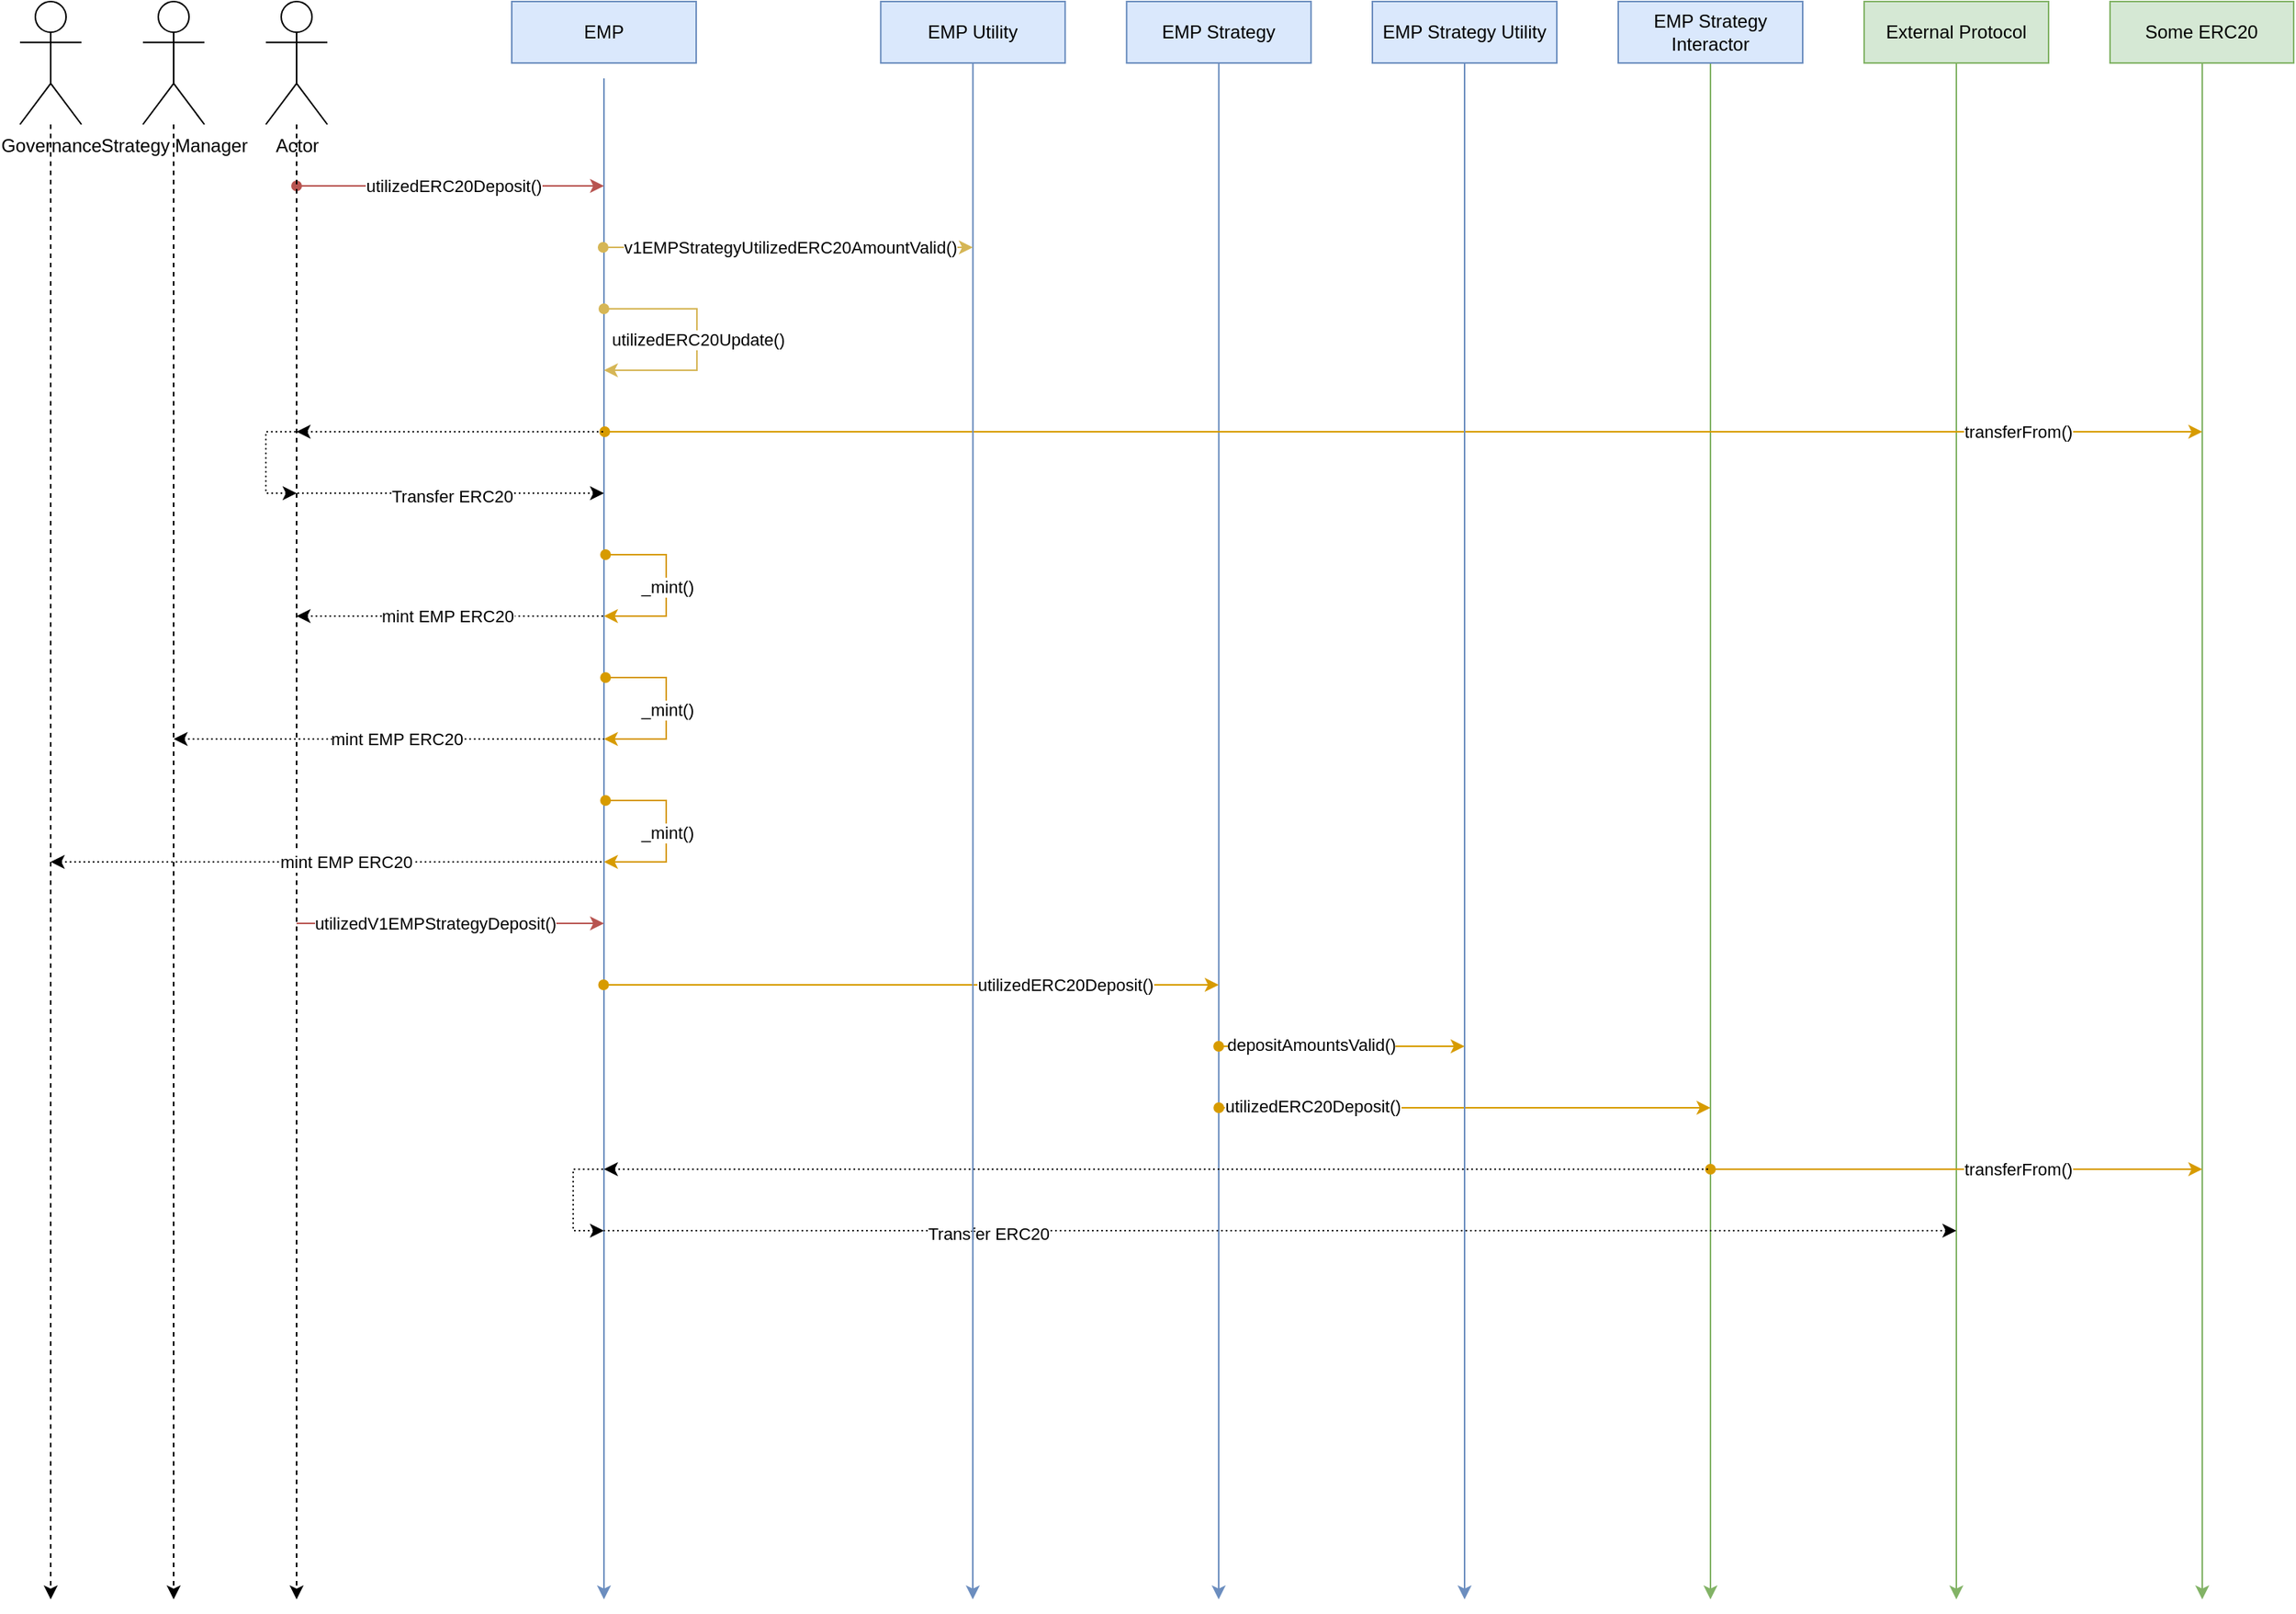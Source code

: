 <mxfile version="24.8.3">
  <diagram name="Page-1" id="pazCaoZUeLf8iRMA3fpz">
    <mxGraphModel dx="2390" dy="1300" grid="1" gridSize="10" guides="0" tooltips="1" connect="1" arrows="1" fold="1" page="1" pageScale="1" pageWidth="850" pageHeight="1100" math="0" shadow="0">
      <root>
        <mxCell id="0" />
        <mxCell id="1" parent="0" />
        <mxCell id="fR324A7tiwtD0hRDOKzB-23" style="edgeStyle=orthogonalEdgeStyle;rounded=0;orthogonalLoop=1;jettySize=auto;html=1;exitX=0.5;exitY=1;exitDx=0;exitDy=0;fillColor=#dae8fc;strokeColor=#6c8ebf;" parent="1" edge="1">
          <mxGeometry relative="1" as="geometry">
            <mxPoint x="420" y="1080" as="targetPoint" />
            <mxPoint x="420" y="90" as="sourcePoint" />
            <Array as="points">
              <mxPoint x="420" y="540" />
              <mxPoint x="420" y="540" />
            </Array>
          </mxGeometry>
        </mxCell>
        <mxCell id="fR324A7tiwtD0hRDOKzB-1" value="EMP" style="rounded=0;whiteSpace=wrap;html=1;fillColor=#dae8fc;strokeColor=#6c8ebf;" parent="1" vertex="1">
          <mxGeometry x="360" y="40" width="120" height="40" as="geometry" />
        </mxCell>
        <mxCell id="fR324A7tiwtD0hRDOKzB-42" style="edgeStyle=orthogonalEdgeStyle;rounded=0;orthogonalLoop=1;jettySize=auto;html=1;fillColor=#dae8fc;strokeColor=#6c8ebf;" parent="1" source="fR324A7tiwtD0hRDOKzB-2" edge="1">
          <mxGeometry relative="1" as="geometry">
            <mxPoint x="820" y="1080" as="targetPoint" />
            <mxPoint x="820.129" y="160" as="sourcePoint" />
          </mxGeometry>
        </mxCell>
        <mxCell id="fR324A7tiwtD0hRDOKzB-2" value="EMP Strategy" style="rounded=0;whiteSpace=wrap;html=1;fillColor=#dae8fc;strokeColor=#6c8ebf;" parent="1" vertex="1">
          <mxGeometry x="760.1" y="40" width="120" height="40" as="geometry" />
        </mxCell>
        <mxCell id="fR324A7tiwtD0hRDOKzB-48" style="edgeStyle=orthogonalEdgeStyle;rounded=0;orthogonalLoop=1;jettySize=auto;html=1;fillColor=#d5e8d4;strokeColor=#82b366;" parent="1" source="fR324A7tiwtD0hRDOKzB-3" edge="1">
          <mxGeometry relative="1" as="geometry">
            <mxPoint x="1140" y="1080" as="targetPoint" />
            <mxPoint x="1139.966" y="120" as="sourcePoint" />
            <Array as="points" />
          </mxGeometry>
        </mxCell>
        <mxCell id="fR324A7tiwtD0hRDOKzB-3" value="EMP Strategy Interactor" style="rounded=0;whiteSpace=wrap;html=1;fillColor=#dae8fc;strokeColor=#6c8ebf;" parent="1" vertex="1">
          <mxGeometry x="1080" y="40" width="120" height="40" as="geometry" />
        </mxCell>
        <mxCell id="fR324A7tiwtD0hRDOKzB-49" style="edgeStyle=orthogonalEdgeStyle;rounded=0;orthogonalLoop=1;jettySize=auto;html=1;fillColor=#d5e8d4;strokeColor=#82b366;" parent="1" source="fR324A7tiwtD0hRDOKzB-8" edge="1">
          <mxGeometry relative="1" as="geometry">
            <mxPoint x="1300" y="1080" as="targetPoint" />
          </mxGeometry>
        </mxCell>
        <mxCell id="fR324A7tiwtD0hRDOKzB-8" value="External Protocol" style="rounded=0;whiteSpace=wrap;html=1;fillColor=#d5e8d4;strokeColor=#82b366;" parent="1" vertex="1">
          <mxGeometry x="1240" y="40" width="120" height="40" as="geometry" />
        </mxCell>
        <mxCell id="fR324A7tiwtD0hRDOKzB-19" style="edgeStyle=orthogonalEdgeStyle;rounded=0;orthogonalLoop=1;jettySize=auto;html=1;endArrow=classic;endFill=1;fillColor=#f8cecc;strokeColor=#b85450;startArrow=oval;startFill=1;" parent="1" edge="1">
          <mxGeometry relative="1" as="geometry">
            <mxPoint x="420" y="160" as="targetPoint" />
            <mxPoint x="220" y="160" as="sourcePoint" />
          </mxGeometry>
        </mxCell>
        <mxCell id="fR324A7tiwtD0hRDOKzB-20" value="utilizedERC20Deposit()" style="edgeLabel;html=1;align=center;verticalAlign=middle;resizable=0;points=[];" parent="fR324A7tiwtD0hRDOKzB-19" vertex="1" connectable="0">
          <mxGeometry x="0.175" y="1" relative="1" as="geometry">
            <mxPoint x="-16" y="1" as="offset" />
          </mxGeometry>
        </mxCell>
        <mxCell id="fR324A7tiwtD0hRDOKzB-25" style="edgeStyle=orthogonalEdgeStyle;rounded=0;orthogonalLoop=1;jettySize=auto;html=1;dashed=1;" parent="1" source="fR324A7tiwtD0hRDOKzB-15" edge="1">
          <mxGeometry relative="1" as="geometry">
            <mxPoint x="220" y="1080" as="targetPoint" />
            <mxPoint x="220.034" y="240" as="sourcePoint" />
            <Array as="points" />
          </mxGeometry>
        </mxCell>
        <mxCell id="fR324A7tiwtD0hRDOKzB-15" value="Actor" style="shape=umlActor;verticalLabelPosition=bottom;verticalAlign=top;html=1;outlineConnect=0;" parent="1" vertex="1">
          <mxGeometry x="200" y="40" width="40" height="80" as="geometry" />
        </mxCell>
        <mxCell id="fR324A7tiwtD0hRDOKzB-24" style="edgeStyle=orthogonalEdgeStyle;rounded=0;orthogonalLoop=1;jettySize=auto;html=1;fillColor=#d5e8d4;strokeColor=#82b366;exitX=0.502;exitY=0.5;exitDx=0;exitDy=0;exitPerimeter=0;" parent="1" source="fR324A7tiwtD0hRDOKzB-18" edge="1">
          <mxGeometry relative="1" as="geometry">
            <mxPoint x="1460" y="1080" as="targetPoint" />
            <mxPoint x="799.759" y="200" as="sourcePoint" />
            <Array as="points">
              <mxPoint x="1460.0" y="640" />
            </Array>
          </mxGeometry>
        </mxCell>
        <mxCell id="fR324A7tiwtD0hRDOKzB-18" value="Some ERC20" style="rounded=0;whiteSpace=wrap;html=1;fillColor=#d5e8d4;strokeColor=#82b366;" parent="1" vertex="1">
          <mxGeometry x="1400.0" y="40" width="119.49" height="40" as="geometry" />
        </mxCell>
        <mxCell id="fR324A7tiwtD0hRDOKzB-26" style="edgeStyle=orthogonalEdgeStyle;rounded=0;orthogonalLoop=1;jettySize=auto;html=1;endArrow=classic;endFill=1;fillColor=#fff2cc;strokeColor=#d6b656;startArrow=oval;startFill=1;" parent="1" edge="1">
          <mxGeometry relative="1" as="geometry">
            <mxPoint x="420" y="280" as="targetPoint" />
            <mxPoint x="420" y="240" as="sourcePoint" />
            <Array as="points">
              <mxPoint x="480.51" y="240" />
              <mxPoint x="480.51" y="280" />
            </Array>
          </mxGeometry>
        </mxCell>
        <mxCell id="fR324A7tiwtD0hRDOKzB-31" value="utilizedERC20Update()" style="edgeLabel;html=1;align=center;verticalAlign=middle;resizable=0;points=[];" parent="fR324A7tiwtD0hRDOKzB-26" vertex="1" connectable="0">
          <mxGeometry y="-2" relative="1" as="geometry">
            <mxPoint x="2" as="offset" />
          </mxGeometry>
        </mxCell>
        <mxCell id="fR324A7tiwtD0hRDOKzB-29" style="edgeStyle=orthogonalEdgeStyle;rounded=0;orthogonalLoop=1;jettySize=auto;html=1;endArrow=classic;endFill=1;fillColor=#ffe6cc;strokeColor=#d79b00;startArrow=oval;startFill=1;" parent="1" edge="1">
          <mxGeometry relative="1" as="geometry">
            <mxPoint x="1460" y="320" as="targetPoint" />
            <mxPoint x="420.51" y="320" as="sourcePoint" />
            <Array as="points">
              <mxPoint x="1240" y="320" />
            </Array>
          </mxGeometry>
        </mxCell>
        <mxCell id="fR324A7tiwtD0hRDOKzB-30" value="transferFrom()" style="edgeLabel;html=1;align=center;verticalAlign=middle;resizable=0;points=[];" parent="fR324A7tiwtD0hRDOKzB-29" vertex="1" connectable="0">
          <mxGeometry x="0.175" y="1" relative="1" as="geometry">
            <mxPoint x="309" y="1" as="offset" />
          </mxGeometry>
        </mxCell>
        <mxCell id="fR324A7tiwtD0hRDOKzB-34" style="edgeStyle=orthogonalEdgeStyle;rounded=0;orthogonalLoop=1;jettySize=auto;html=1;endArrow=classic;endFill=1;fillColor=#ffe6cc;strokeColor=#d79b00;startArrow=oval;startFill=1;" parent="1" edge="1">
          <mxGeometry relative="1" as="geometry">
            <mxPoint x="420" y="440" as="targetPoint" />
            <mxPoint x="421.04" y="400" as="sourcePoint" />
            <Array as="points">
              <mxPoint x="460.51" y="400" />
              <mxPoint x="460.51" y="440" />
            </Array>
          </mxGeometry>
        </mxCell>
        <mxCell id="fR324A7tiwtD0hRDOKzB-35" value="_mint()" style="edgeLabel;html=1;align=center;verticalAlign=middle;resizable=0;points=[];" parent="fR324A7tiwtD0hRDOKzB-34" vertex="1" connectable="0">
          <mxGeometry y="-2" relative="1" as="geometry">
            <mxPoint x="2" as="offset" />
          </mxGeometry>
        </mxCell>
        <mxCell id="fR324A7tiwtD0hRDOKzB-36" style="edgeStyle=orthogonalEdgeStyle;rounded=0;orthogonalLoop=1;jettySize=auto;html=1;endArrow=none;endFill=0;startArrow=classic;startFill=1;dashed=1;dashPattern=1 2;" parent="1" edge="1">
          <mxGeometry relative="1" as="geometry">
            <mxPoint x="420" y="440" as="targetPoint" />
            <mxPoint x="220" y="440" as="sourcePoint" />
          </mxGeometry>
        </mxCell>
        <mxCell id="fR324A7tiwtD0hRDOKzB-37" value="mint EMP ERC20" style="edgeLabel;html=1;align=center;verticalAlign=middle;resizable=0;points=[];" parent="fR324A7tiwtD0hRDOKzB-36" vertex="1" connectable="0">
          <mxGeometry x="0.175" y="1" relative="1" as="geometry">
            <mxPoint x="-20" y="1" as="offset" />
          </mxGeometry>
        </mxCell>
        <mxCell id="fR324A7tiwtD0hRDOKzB-38" style="edgeStyle=orthogonalEdgeStyle;rounded=0;orthogonalLoop=1;jettySize=auto;html=1;endArrow=none;endFill=0;startArrow=classic;startFill=1;dashed=1;dashPattern=1 2;" parent="1" edge="1">
          <mxGeometry relative="1" as="geometry">
            <mxPoint x="220" y="360" as="targetPoint" />
            <mxPoint x="420" y="360" as="sourcePoint" />
          </mxGeometry>
        </mxCell>
        <mxCell id="fR324A7tiwtD0hRDOKzB-39" value="Transfer ERC20" style="edgeLabel;html=1;align=center;verticalAlign=middle;resizable=0;points=[];" parent="fR324A7tiwtD0hRDOKzB-38" vertex="1" connectable="0">
          <mxGeometry x="0.175" y="1" relative="1" as="geometry">
            <mxPoint x="18" y="1" as="offset" />
          </mxGeometry>
        </mxCell>
        <mxCell id="fR324A7tiwtD0hRDOKzB-40" value="utilizedV1EMPStrategyDeposit()" style="edgeStyle=none;orthogonalLoop=1;jettySize=auto;html=1;rounded=0;fillColor=#f8cecc;strokeColor=#b85450;" parent="1" edge="1">
          <mxGeometry x="-0.1" width="100" relative="1" as="geometry">
            <mxPoint x="220" y="640" as="sourcePoint" />
            <mxPoint x="420" y="640" as="targetPoint" />
            <Array as="points" />
            <mxPoint as="offset" />
          </mxGeometry>
        </mxCell>
        <mxCell id="fR324A7tiwtD0hRDOKzB-43" style="edgeStyle=orthogonalEdgeStyle;rounded=0;orthogonalLoop=1;jettySize=auto;html=1;endArrow=classic;endFill=1;fillColor=#ffe6cc;strokeColor=#d79b00;startArrow=oval;startFill=1;" parent="1" edge="1">
          <mxGeometry relative="1" as="geometry">
            <mxPoint x="820" y="680" as="targetPoint" />
            <mxPoint x="419.75" y="680" as="sourcePoint" />
          </mxGeometry>
        </mxCell>
        <mxCell id="fR324A7tiwtD0hRDOKzB-44" value="utilizedERC20Deposit()" style="edgeLabel;html=1;align=center;verticalAlign=middle;resizable=0;points=[];" parent="fR324A7tiwtD0hRDOKzB-43" vertex="1" connectable="0">
          <mxGeometry x="0.175" y="1" relative="1" as="geometry">
            <mxPoint x="65" y="1" as="offset" />
          </mxGeometry>
        </mxCell>
        <mxCell id="fR324A7tiwtD0hRDOKzB-45" style="edgeStyle=orthogonalEdgeStyle;rounded=0;orthogonalLoop=1;jettySize=auto;html=1;endArrow=classic;endFill=1;fillColor=#ffe6cc;strokeColor=#d79b00;startArrow=oval;startFill=1;" parent="1" edge="1">
          <mxGeometry relative="1" as="geometry">
            <mxPoint x="1140" y="760" as="targetPoint" />
            <mxPoint x="820.1" y="760" as="sourcePoint" />
          </mxGeometry>
        </mxCell>
        <mxCell id="fR324A7tiwtD0hRDOKzB-47" value="utilizedERC20Deposit()" style="edgeLabel;html=1;align=center;verticalAlign=middle;resizable=0;points=[];" parent="fR324A7tiwtD0hRDOKzB-45" vertex="1" connectable="0">
          <mxGeometry x="-0.385" y="1" relative="1" as="geometry">
            <mxPoint x="-38" as="offset" />
          </mxGeometry>
        </mxCell>
        <mxCell id="fR324A7tiwtD0hRDOKzB-50" style="edgeStyle=orthogonalEdgeStyle;rounded=0;orthogonalLoop=1;jettySize=auto;html=1;endArrow=none;endFill=0;startArrow=classic;startFill=1;dashed=1;dashPattern=1 2;" parent="1" edge="1">
          <mxGeometry relative="1" as="geometry">
            <mxPoint x="420" y="840" as="targetPoint" />
            <mxPoint x="1300" y="840" as="sourcePoint" />
          </mxGeometry>
        </mxCell>
        <mxCell id="fR324A7tiwtD0hRDOKzB-51" value="Transfer ERC20" style="edgeLabel;html=1;align=center;verticalAlign=middle;resizable=0;points=[];" parent="fR324A7tiwtD0hRDOKzB-50" vertex="1" connectable="0">
          <mxGeometry x="0.175" y="1" relative="1" as="geometry">
            <mxPoint x="-113" y="1" as="offset" />
          </mxGeometry>
        </mxCell>
        <mxCell id="fR324A7tiwtD0hRDOKzB-52" style="edgeStyle=orthogonalEdgeStyle;rounded=0;orthogonalLoop=1;jettySize=auto;html=1;endArrow=classic;endFill=1;fillColor=#ffe6cc;strokeColor=#d79b00;startArrow=oval;startFill=1;" parent="1" edge="1">
          <mxGeometry relative="1" as="geometry">
            <mxPoint x="1460.0" y="800" as="targetPoint" />
            <mxPoint x="1140" y="800" as="sourcePoint" />
            <Array as="points">
              <mxPoint x="1370.0" y="800" />
            </Array>
          </mxGeometry>
        </mxCell>
        <mxCell id="fR324A7tiwtD0hRDOKzB-53" value="transferFrom()" style="edgeLabel;html=1;align=center;verticalAlign=middle;resizable=0;points=[];" parent="fR324A7tiwtD0hRDOKzB-52" vertex="1" connectable="0">
          <mxGeometry x="0.175" y="1" relative="1" as="geometry">
            <mxPoint x="12" y="1" as="offset" />
          </mxGeometry>
        </mxCell>
        <mxCell id="fR324A7tiwtD0hRDOKzB-54" style="edgeStyle=orthogonalEdgeStyle;rounded=0;orthogonalLoop=1;jettySize=auto;html=1;endArrow=none;endFill=0;startArrow=classic;startFill=1;dashed=1;dashPattern=1 2;" parent="1" edge="1">
          <mxGeometry relative="1" as="geometry">
            <mxPoint x="420" y="320" as="targetPoint" />
            <mxPoint x="220" y="320" as="sourcePoint" />
          </mxGeometry>
        </mxCell>
        <mxCell id="fR324A7tiwtD0hRDOKzB-56" style="edgeStyle=orthogonalEdgeStyle;rounded=0;orthogonalLoop=1;jettySize=auto;html=1;endArrow=none;endFill=0;startArrow=classic;startFill=1;dashed=1;dashPattern=1 2;" parent="1" edge="1">
          <mxGeometry relative="1" as="geometry">
            <mxPoint x="220" y="320" as="targetPoint" />
            <mxPoint x="220" y="360" as="sourcePoint" />
            <Array as="points">
              <mxPoint x="200" y="360" />
              <mxPoint x="200" y="320" />
            </Array>
          </mxGeometry>
        </mxCell>
        <mxCell id="fR324A7tiwtD0hRDOKzB-57" style="edgeStyle=orthogonalEdgeStyle;rounded=0;orthogonalLoop=1;jettySize=auto;html=1;endArrow=none;endFill=0;startArrow=classic;startFill=1;dashed=1;dashPattern=1 2;" parent="1" edge="1">
          <mxGeometry relative="1" as="geometry">
            <mxPoint x="419.96" y="800" as="targetPoint" />
            <mxPoint x="419.96" y="840" as="sourcePoint" />
            <Array as="points">
              <mxPoint x="399.96" y="840" />
              <mxPoint x="399.96" y="800" />
            </Array>
          </mxGeometry>
        </mxCell>
        <mxCell id="fR324A7tiwtD0hRDOKzB-58" style="edgeStyle=orthogonalEdgeStyle;rounded=0;orthogonalLoop=1;jettySize=auto;html=1;endArrow=none;endFill=0;startArrow=classic;startFill=1;dashed=1;dashPattern=1 2;" parent="1" edge="1">
          <mxGeometry relative="1" as="geometry">
            <mxPoint x="1140" y="800" as="targetPoint" />
            <mxPoint x="420" y="800" as="sourcePoint" />
          </mxGeometry>
        </mxCell>
        <mxCell id="dY4Isz8nKz-BvBwB_T4C-2" style="edgeStyle=orthogonalEdgeStyle;rounded=0;orthogonalLoop=1;jettySize=auto;html=1;exitX=0.5;exitY=1;exitDx=0;exitDy=0;fillColor=#dae8fc;strokeColor=#6c8ebf;" edge="1" parent="1" source="dY4Isz8nKz-BvBwB_T4C-1">
          <mxGeometry relative="1" as="geometry">
            <mxPoint x="660" y="1080" as="targetPoint" />
          </mxGeometry>
        </mxCell>
        <mxCell id="dY4Isz8nKz-BvBwB_T4C-1" value="EMP Utility" style="rounded=0;whiteSpace=wrap;html=1;fillColor=#dae8fc;strokeColor=#6c8ebf;" vertex="1" parent="1">
          <mxGeometry x="600.1" y="40" width="120" height="40" as="geometry" />
        </mxCell>
        <mxCell id="dY4Isz8nKz-BvBwB_T4C-3" style="edgeStyle=orthogonalEdgeStyle;rounded=0;orthogonalLoop=1;jettySize=auto;html=1;endArrow=classic;endFill=1;fillColor=#fff2cc;strokeColor=#d6b656;startArrow=oval;startFill=1;" edge="1" parent="1">
          <mxGeometry relative="1" as="geometry">
            <mxPoint x="660" y="200" as="targetPoint" />
            <mxPoint x="419.48" y="200" as="sourcePoint" />
            <Array as="points">
              <mxPoint x="530" y="200" />
              <mxPoint x="530" y="200" />
            </Array>
          </mxGeometry>
        </mxCell>
        <mxCell id="dY4Isz8nKz-BvBwB_T4C-4" value="v1EMPStrategyUtilizedERC20AmountValid()" style="edgeLabel;html=1;align=center;verticalAlign=middle;resizable=0;points=[];" vertex="1" connectable="0" parent="dY4Isz8nKz-BvBwB_T4C-3">
          <mxGeometry y="-2" relative="1" as="geometry">
            <mxPoint x="1" y="-2" as="offset" />
          </mxGeometry>
        </mxCell>
        <mxCell id="dY4Isz8nKz-BvBwB_T4C-24" style="edgeStyle=orthogonalEdgeStyle;rounded=0;orthogonalLoop=1;jettySize=auto;html=1;fillColor=#dae8fc;strokeColor=#6c8ebf;" edge="1" parent="1" source="dY4Isz8nKz-BvBwB_T4C-23">
          <mxGeometry relative="1" as="geometry">
            <mxPoint x="980" y="1080" as="targetPoint" />
          </mxGeometry>
        </mxCell>
        <mxCell id="dY4Isz8nKz-BvBwB_T4C-23" value="EMP Strategy Utility" style="rounded=0;whiteSpace=wrap;html=1;fillColor=#dae8fc;strokeColor=#6c8ebf;" vertex="1" parent="1">
          <mxGeometry x="920.0" y="40" width="120" height="40" as="geometry" />
        </mxCell>
        <mxCell id="dY4Isz8nKz-BvBwB_T4C-25" style="edgeStyle=orthogonalEdgeStyle;rounded=0;orthogonalLoop=1;jettySize=auto;html=1;endArrow=classic;endFill=1;fillColor=#ffe6cc;strokeColor=#d79b00;startArrow=oval;startFill=1;" edge="1" parent="1">
          <mxGeometry relative="1" as="geometry">
            <mxPoint x="980" y="720" as="targetPoint" />
            <mxPoint x="820.0" y="720" as="sourcePoint" />
          </mxGeometry>
        </mxCell>
        <mxCell id="dY4Isz8nKz-BvBwB_T4C-26" value="depositAmountsValid()" style="edgeLabel;html=1;align=center;verticalAlign=middle;resizable=0;points=[];" vertex="1" connectable="0" parent="dY4Isz8nKz-BvBwB_T4C-25">
          <mxGeometry x="-0.385" y="1" relative="1" as="geometry">
            <mxPoint x="11" as="offset" />
          </mxGeometry>
        </mxCell>
        <mxCell id="dY4Isz8nKz-BvBwB_T4C-27" style="edgeStyle=orthogonalEdgeStyle;rounded=0;orthogonalLoop=1;jettySize=auto;html=1;dashed=1;" edge="1" parent="1" source="dY4Isz8nKz-BvBwB_T4C-28">
          <mxGeometry relative="1" as="geometry">
            <mxPoint x="140" y="1080" as="targetPoint" />
            <mxPoint x="140.034" y="240" as="sourcePoint" />
            <Array as="points" />
          </mxGeometry>
        </mxCell>
        <mxCell id="dY4Isz8nKz-BvBwB_T4C-28" value="Strategy Manager" style="shape=umlActor;verticalLabelPosition=bottom;verticalAlign=top;html=1;outlineConnect=0;" vertex="1" parent="1">
          <mxGeometry x="120" y="40" width="40" height="80" as="geometry" />
        </mxCell>
        <mxCell id="dY4Isz8nKz-BvBwB_T4C-33" style="edgeStyle=orthogonalEdgeStyle;rounded=0;orthogonalLoop=1;jettySize=auto;html=1;dashed=1;" edge="1" parent="1" source="dY4Isz8nKz-BvBwB_T4C-34">
          <mxGeometry relative="1" as="geometry">
            <mxPoint x="60" y="1080" as="targetPoint" />
            <mxPoint x="60.034" y="240" as="sourcePoint" />
            <Array as="points" />
          </mxGeometry>
        </mxCell>
        <mxCell id="dY4Isz8nKz-BvBwB_T4C-34" value="Governance" style="shape=umlActor;verticalLabelPosition=bottom;verticalAlign=top;html=1;outlineConnect=0;" vertex="1" parent="1">
          <mxGeometry x="40" y="40" width="40" height="80" as="geometry" />
        </mxCell>
        <mxCell id="dY4Isz8nKz-BvBwB_T4C-40" style="edgeStyle=orthogonalEdgeStyle;rounded=0;orthogonalLoop=1;jettySize=auto;html=1;endArrow=classic;endFill=1;fillColor=#ffe6cc;strokeColor=#d79b00;startArrow=oval;startFill=1;" edge="1" parent="1">
          <mxGeometry relative="1" as="geometry">
            <mxPoint x="420" y="520" as="targetPoint" />
            <mxPoint x="421.04" y="480" as="sourcePoint" />
            <Array as="points">
              <mxPoint x="460.51" y="480" />
              <mxPoint x="460.51" y="520" />
            </Array>
          </mxGeometry>
        </mxCell>
        <mxCell id="dY4Isz8nKz-BvBwB_T4C-41" value="_mint()" style="edgeLabel;html=1;align=center;verticalAlign=middle;resizable=0;points=[];" vertex="1" connectable="0" parent="dY4Isz8nKz-BvBwB_T4C-40">
          <mxGeometry y="-2" relative="1" as="geometry">
            <mxPoint x="2" as="offset" />
          </mxGeometry>
        </mxCell>
        <mxCell id="dY4Isz8nKz-BvBwB_T4C-42" style="edgeStyle=orthogonalEdgeStyle;rounded=0;orthogonalLoop=1;jettySize=auto;html=1;endArrow=classic;endFill=1;fillColor=#ffe6cc;strokeColor=#d79b00;startArrow=oval;startFill=1;" edge="1" parent="1">
          <mxGeometry relative="1" as="geometry">
            <mxPoint x="420" y="600" as="targetPoint" />
            <mxPoint x="421.04" y="560" as="sourcePoint" />
            <Array as="points">
              <mxPoint x="460.51" y="560" />
              <mxPoint x="460.51" y="600" />
            </Array>
          </mxGeometry>
        </mxCell>
        <mxCell id="dY4Isz8nKz-BvBwB_T4C-43" value="_mint()" style="edgeLabel;html=1;align=center;verticalAlign=middle;resizable=0;points=[];" vertex="1" connectable="0" parent="dY4Isz8nKz-BvBwB_T4C-42">
          <mxGeometry y="-2" relative="1" as="geometry">
            <mxPoint x="2" as="offset" />
          </mxGeometry>
        </mxCell>
        <mxCell id="dY4Isz8nKz-BvBwB_T4C-44" style="edgeStyle=orthogonalEdgeStyle;rounded=0;orthogonalLoop=1;jettySize=auto;html=1;endArrow=none;endFill=0;startArrow=classic;startFill=1;dashed=1;dashPattern=1 2;" edge="1" parent="1">
          <mxGeometry relative="1" as="geometry">
            <mxPoint x="420" y="520" as="targetPoint" />
            <mxPoint x="140" y="520" as="sourcePoint" />
          </mxGeometry>
        </mxCell>
        <mxCell id="dY4Isz8nKz-BvBwB_T4C-45" value="mint EMP ERC20" style="edgeLabel;html=1;align=center;verticalAlign=middle;resizable=0;points=[];" vertex="1" connectable="0" parent="dY4Isz8nKz-BvBwB_T4C-44">
          <mxGeometry x="0.175" y="1" relative="1" as="geometry">
            <mxPoint x="-20" y="1" as="offset" />
          </mxGeometry>
        </mxCell>
        <mxCell id="dY4Isz8nKz-BvBwB_T4C-46" style="edgeStyle=orthogonalEdgeStyle;rounded=0;orthogonalLoop=1;jettySize=auto;html=1;endArrow=none;endFill=0;startArrow=classic;startFill=1;dashed=1;dashPattern=1 2;" edge="1" parent="1">
          <mxGeometry relative="1" as="geometry">
            <mxPoint x="420" y="600" as="targetPoint" />
            <mxPoint x="60" y="600" as="sourcePoint" />
          </mxGeometry>
        </mxCell>
        <mxCell id="dY4Isz8nKz-BvBwB_T4C-47" value="mint EMP ERC20" style="edgeLabel;html=1;align=center;verticalAlign=middle;resizable=0;points=[];" vertex="1" connectable="0" parent="dY4Isz8nKz-BvBwB_T4C-46">
          <mxGeometry x="0.175" y="1" relative="1" as="geometry">
            <mxPoint x="-20" y="1" as="offset" />
          </mxGeometry>
        </mxCell>
      </root>
    </mxGraphModel>
  </diagram>
</mxfile>

